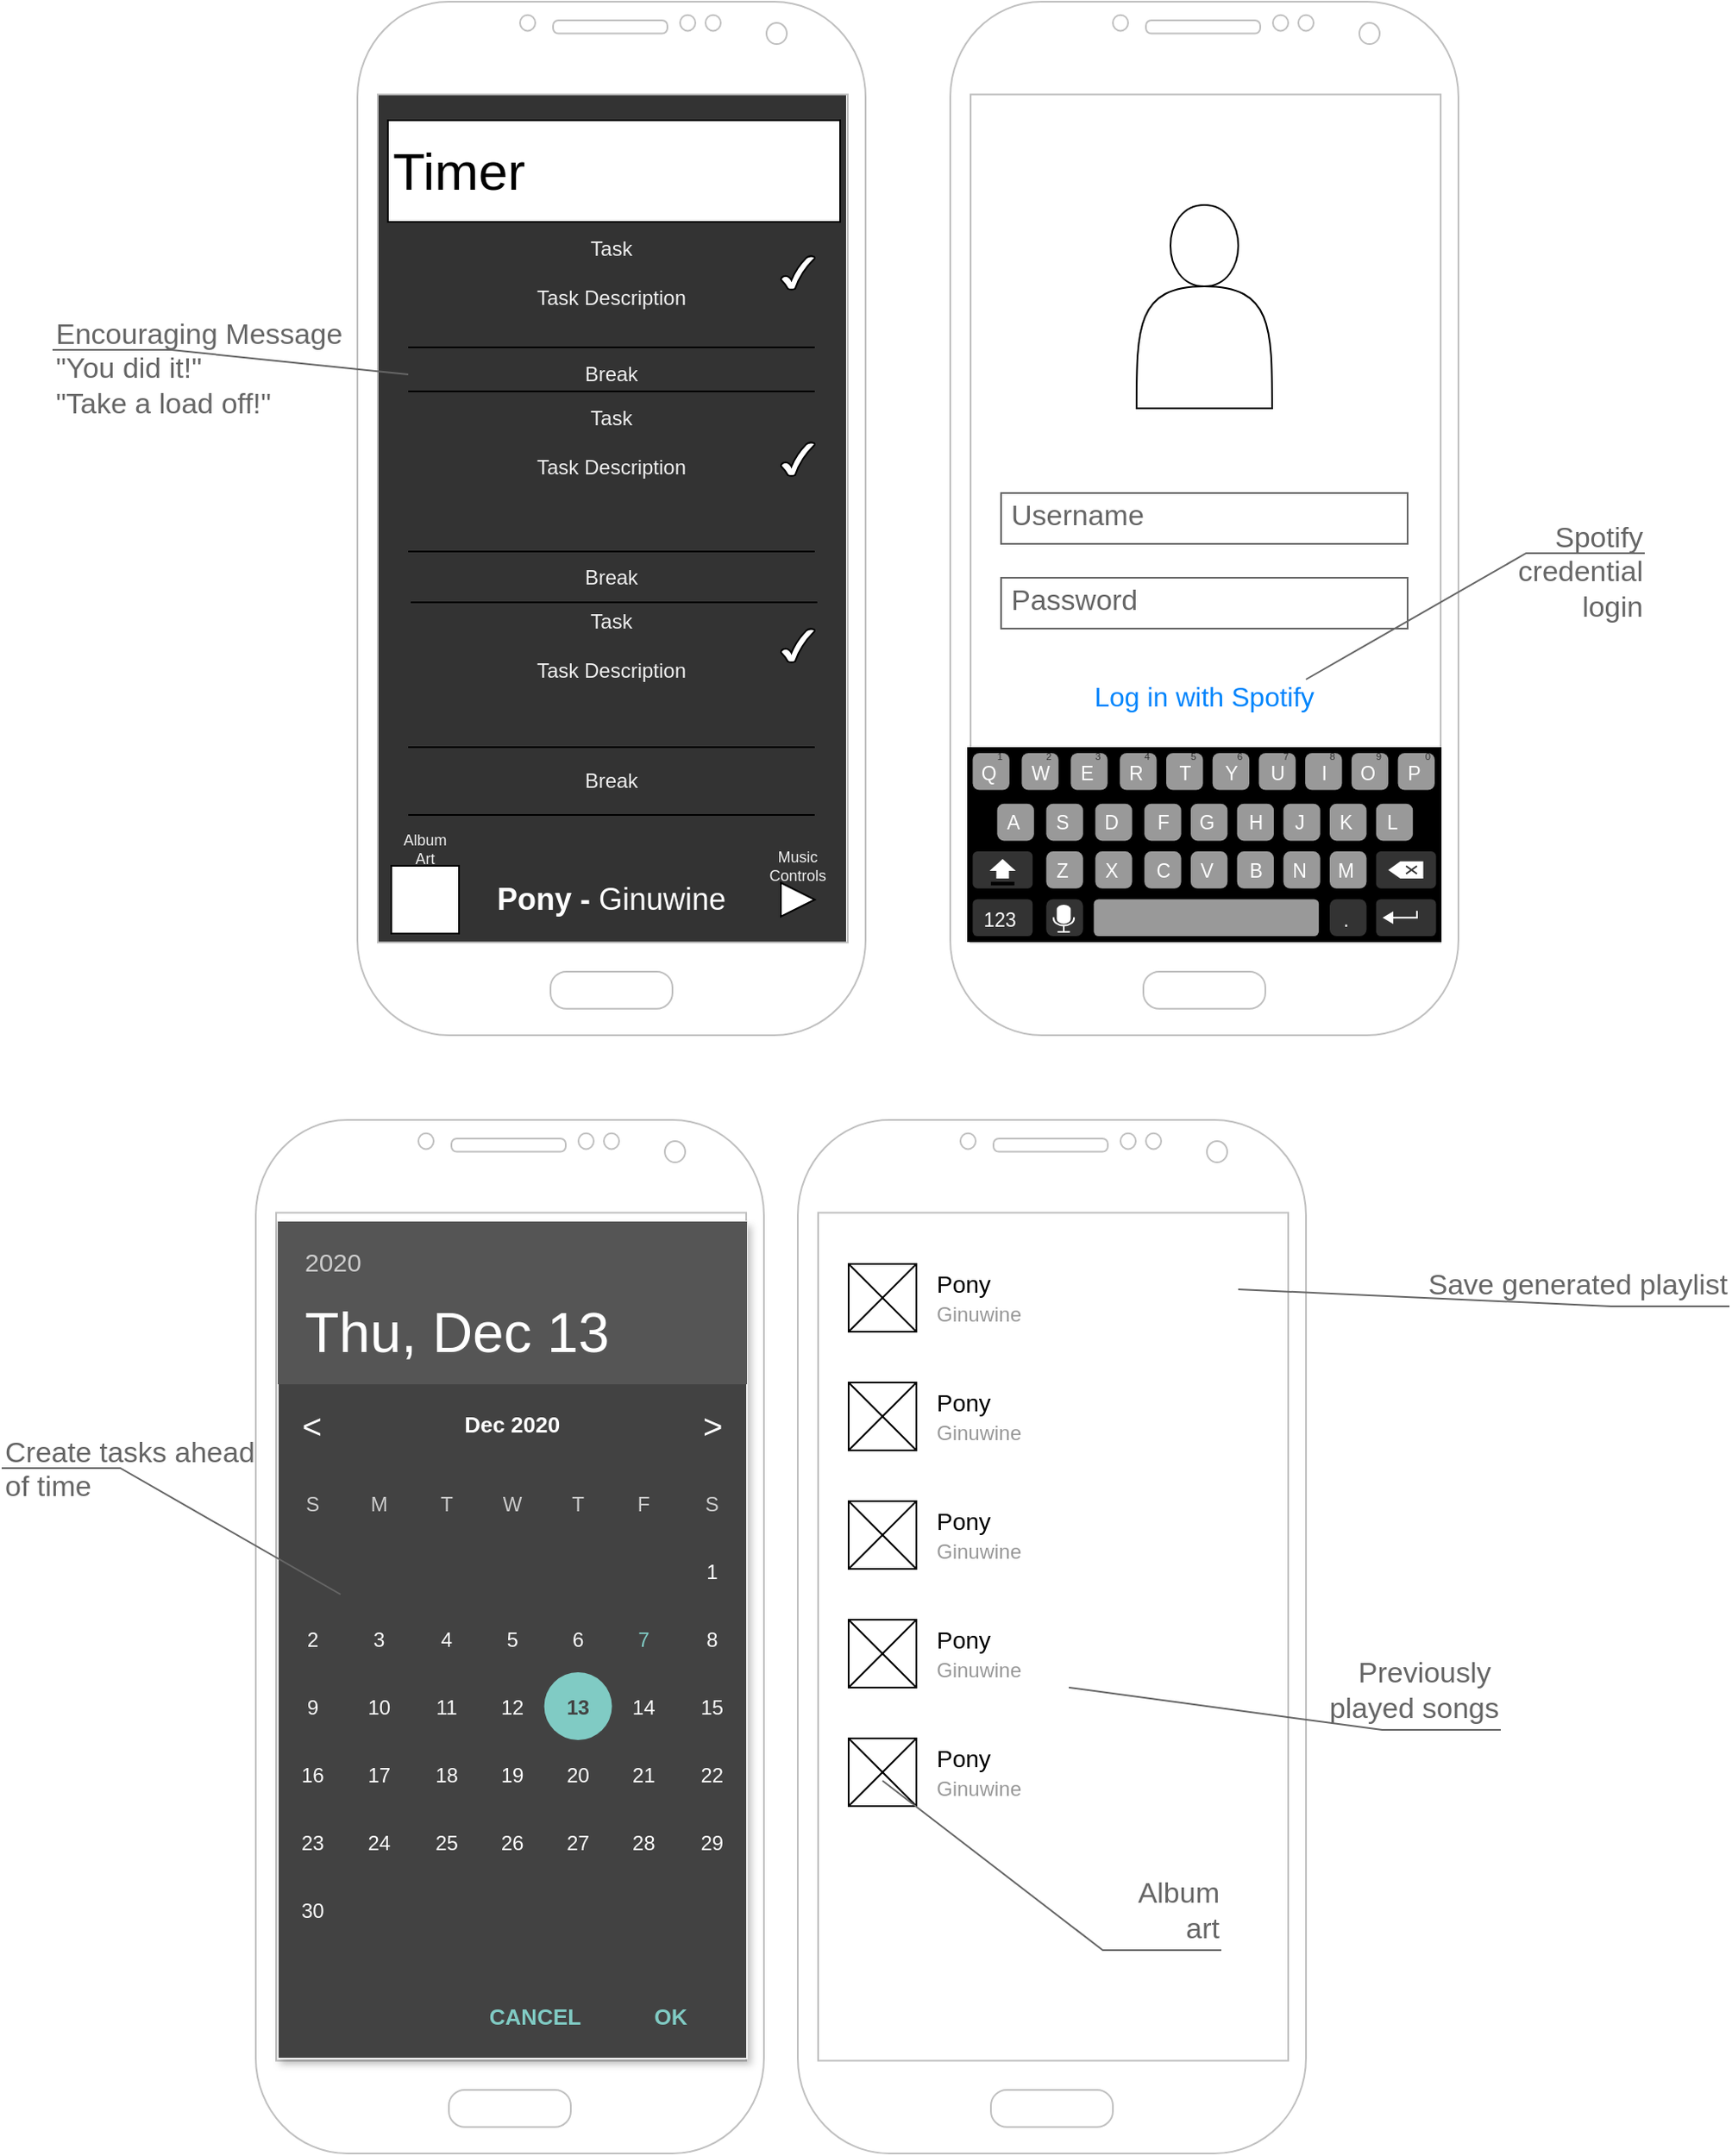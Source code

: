 <mxfile version="13.8.1" type="device"><diagram id="BVXeH98IyOI2PYYEwKBc" name="Page-1"><mxGraphModel dx="1888" dy="548" grid="1" gridSize="10" guides="1" tooltips="1" connect="1" arrows="1" fold="1" page="1" pageScale="1" pageWidth="850" pageHeight="1100" math="0" shadow="0"><root><mxCell id="0"/><mxCell id="1" parent="0"/><mxCell id="niA9NQlkqueoYjHmO91k-79" value="" style="shape=rect;fillColor=#333333;strokeColor=none;fontSize=9;" parent="1" vertex="1"><mxGeometry x="161.5" y="80" width="277" height="510" as="geometry"/></mxCell><mxCell id="niA9NQlkqueoYjHmO91k-1" value="" style="verticalLabelPosition=bottom;verticalAlign=top;html=1;shadow=0;dashed=0;strokeWidth=1;shape=mxgraph.android.phone2;strokeColor=#c0c0c0;" parent="1" vertex="1"><mxGeometry x="150" y="30" width="300" height="610" as="geometry"/></mxCell><mxCell id="niA9NQlkqueoYjHmO91k-4" value="Task&lt;br&gt;&lt;br&gt;Task Description" style="text;html=1;strokeColor=none;fillColor=none;align=center;verticalAlign=middle;whiteSpace=wrap;rounded=0;fontColor=#F0F0F0;" parent="1" vertex="1"><mxGeometry x="180" y="170" width="240" height="40" as="geometry"/></mxCell><mxCell id="niA9NQlkqueoYjHmO91k-5" value="Break" style="text;html=1;strokeColor=none;fillColor=none;align=center;verticalAlign=middle;whiteSpace=wrap;rounded=0;fontColor=#F0F0F0;" parent="1" vertex="1"><mxGeometry x="180" y="230" width="240" height="40" as="geometry"/></mxCell><mxCell id="niA9NQlkqueoYjHmO91k-6" value="Task&lt;br&gt;&lt;br&gt;Task Description" style="text;html=1;strokeColor=none;fillColor=none;align=center;verticalAlign=middle;whiteSpace=wrap;rounded=0;fontColor=#F0F0F0;" parent="1" vertex="1"><mxGeometry x="180" y="270" width="240" height="40" as="geometry"/></mxCell><mxCell id="niA9NQlkqueoYjHmO91k-7" value="Break" style="text;html=1;strokeColor=none;fillColor=none;align=center;verticalAlign=middle;whiteSpace=wrap;rounded=0;fontColor=#F0F0F0;" parent="1" vertex="1"><mxGeometry x="180" y="350" width="240" height="40" as="geometry"/></mxCell><mxCell id="niA9NQlkqueoYjHmO91k-8" value="Task&lt;br&gt;&lt;br&gt;Task Description" style="text;html=1;strokeColor=none;fillColor=none;align=center;verticalAlign=middle;whiteSpace=wrap;rounded=0;fontColor=#F0F0F0;" parent="1" vertex="1"><mxGeometry x="180" y="390" width="240" height="40" as="geometry"/></mxCell><mxCell id="niA9NQlkqueoYjHmO91k-9" value="Break" style="text;html=1;strokeColor=none;fillColor=none;align=center;verticalAlign=middle;whiteSpace=wrap;rounded=0;fontColor=#F0F0F0;" parent="1" vertex="1"><mxGeometry x="180" y="470" width="240" height="40" as="geometry"/></mxCell><mxCell id="niA9NQlkqueoYjHmO91k-13" value="&lt;font style=&quot;font-size: 18px&quot;&gt;&lt;b&gt;Pony - &lt;/b&gt;Ginuwine&lt;/font&gt;" style="text;html=1;strokeColor=none;fillColor=none;align=center;verticalAlign=middle;whiteSpace=wrap;rounded=0;fontColor=#FFFFFF;" parent="1" vertex="1"><mxGeometry x="160" y="540" width="280" height="40" as="geometry"/></mxCell><mxCell id="niA9NQlkqueoYjHmO91k-14" value="" style="whiteSpace=wrap;html=1;aspect=fixed;fontSize=30;fontColor=#F0F0F0;" parent="1" vertex="1"><mxGeometry x="170" y="540" width="40" height="40" as="geometry"/></mxCell><mxCell id="niA9NQlkqueoYjHmO91k-15" value="" style="triangle;whiteSpace=wrap;html=1;fontSize=30;fontColor=#F0F0F0;" parent="1" vertex="1"><mxGeometry x="400" y="550" width="20" height="20" as="geometry"/></mxCell><mxCell id="niA9NQlkqueoYjHmO91k-17" value="Album Art" style="text;html=1;strokeColor=none;fillColor=none;align=center;verticalAlign=middle;whiteSpace=wrap;rounded=0;fontSize=9;fontColor=#F0F0F0;" parent="1" vertex="1"><mxGeometry x="170" y="520" width="40" height="20" as="geometry"/></mxCell><mxCell id="niA9NQlkqueoYjHmO91k-18" value="Music Controls" style="text;html=1;strokeColor=none;fillColor=none;align=center;verticalAlign=middle;whiteSpace=wrap;rounded=0;fontSize=9;fontColor=#F0F0F0;" parent="1" vertex="1"><mxGeometry x="390" y="530" width="40" height="20" as="geometry"/></mxCell><mxCell id="niA9NQlkqueoYjHmO91k-20" value="" style="endArrow=none;html=1;fontSize=9;entryX=1;entryY=1;entryDx=0;entryDy=0;exitX=0;exitY=1;exitDx=0;exitDy=0;fontColor=#F0F0F0;" parent="1" edge="1"><mxGeometry width="50" height="50" relative="1" as="geometry"><mxPoint x="180" y="260" as="sourcePoint"/><mxPoint x="420" y="260" as="targetPoint"/></mxGeometry></mxCell><mxCell id="niA9NQlkqueoYjHmO91k-21" value="" style="endArrow=none;html=1;fontSize=9;entryX=1;entryY=1;entryDx=0;entryDy=0;exitX=0;exitY=1;exitDx=0;exitDy=0;fontColor=#F0F0F0;" parent="1" edge="1"><mxGeometry width="50" height="50" relative="1" as="geometry"><mxPoint x="180" y="510" as="sourcePoint"/><mxPoint x="420" y="510" as="targetPoint"/></mxGeometry></mxCell><mxCell id="niA9NQlkqueoYjHmO91k-22" value="" style="verticalLabelPosition=bottom;verticalAlign=top;html=1;shadow=0;dashed=0;strokeWidth=1;shape=mxgraph.android.phone2;strokeColor=#c0c0c0;fontSize=9;" parent="1" vertex="1"><mxGeometry x="500" y="30" width="300" height="610" as="geometry"/></mxCell><mxCell id="niA9NQlkqueoYjHmO91k-23" value="" style="verticalLabelPosition=bottom;verticalAlign=top;html=1;shadow=0;dashed=0;strokeWidth=1;shape=mxgraph.android.phone2;strokeColor=#c0c0c0;fontSize=9;" parent="1" vertex="1"><mxGeometry x="90" y="690" width="300" height="610" as="geometry"/></mxCell><mxCell id="niA9NQlkqueoYjHmO91k-24" value="" style="verticalLabelPosition=bottom;verticalAlign=top;html=1;shadow=0;dashed=0;strokeWidth=1;shape=mxgraph.android.phone2;strokeColor=#c0c0c0;fontSize=9;" parent="1" vertex="1"><mxGeometry x="410" y="690" width="300" height="610" as="geometry"/></mxCell><mxCell id="niA9NQlkqueoYjHmO91k-25" value="" style="shape=actor;whiteSpace=wrap;html=1;fontSize=9;" parent="1" vertex="1"><mxGeometry x="610" y="150" width="80" height="120" as="geometry"/></mxCell><mxCell id="niA9NQlkqueoYjHmO91k-27" value="" style="endArrow=none;html=1;fontSize=9;entryX=1;entryY=1;entryDx=0;entryDy=0;exitX=0;exitY=1;exitDx=0;exitDy=0;fontColor=#F0F0F0;" parent="1" edge="1"><mxGeometry width="50" height="50" relative="1" as="geometry"><mxPoint x="180" y="470" as="sourcePoint"/><mxPoint x="420" y="470" as="targetPoint"/></mxGeometry></mxCell><mxCell id="niA9NQlkqueoYjHmO91k-28" value="" style="endArrow=none;html=1;fontSize=9;entryX=1;entryY=1;entryDx=0;entryDy=0;exitX=0;exitY=1;exitDx=0;exitDy=0;fontColor=#F0F0F0;" parent="1" edge="1"><mxGeometry width="50" height="50" relative="1" as="geometry"><mxPoint x="180" y="234" as="sourcePoint"/><mxPoint x="420" y="234" as="targetPoint"/></mxGeometry></mxCell><mxCell id="niA9NQlkqueoYjHmO91k-29" value="" style="endArrow=none;html=1;fontSize=9;entryX=1;entryY=1;entryDx=0;entryDy=0;exitX=0;exitY=1;exitDx=0;exitDy=0;fontColor=#F0F0F0;" parent="1" edge="1"><mxGeometry width="50" height="50" relative="1" as="geometry"><mxPoint x="180" y="354.5" as="sourcePoint"/><mxPoint x="420" y="354.5" as="targetPoint"/></mxGeometry></mxCell><mxCell id="niA9NQlkqueoYjHmO91k-30" value="Username" style="strokeWidth=1;shadow=0;dashed=0;align=center;html=1;shape=mxgraph.mockup.text.textBox;fontColor=#666666;align=left;fontSize=17;spacingLeft=4;spacingTop=-3;strokeColor=#666666;mainText=" parent="1" vertex="1"><mxGeometry x="530" y="320" width="240" height="30" as="geometry"/></mxCell><mxCell id="niA9NQlkqueoYjHmO91k-31" value="Password" style="strokeWidth=1;shadow=0;dashed=0;align=center;html=1;shape=mxgraph.mockup.text.textBox;fontColor=#666666;align=left;fontSize=17;spacingLeft=4;spacingTop=-3;strokeColor=#666666;mainText=" parent="1" vertex="1"><mxGeometry x="530" y="370" width="240" height="30" as="geometry"/></mxCell><mxCell id="niA9NQlkqueoYjHmO91k-32" value="" style="verticalLabelPosition=bottom;verticalAlign=top;html=1;shadow=0;dashed=0;strokeWidth=1;shape=mxgraph.android.keyboard;fontSize=9;" parent="1" vertex="1"><mxGeometry x="510" y="470" width="280" height="115" as="geometry"/></mxCell><mxCell id="niA9NQlkqueoYjHmO91k-33" value="Log in with Spotify" style="html=1;shadow=0;dashed=0;shape=mxgraph.bootstrap.rrect;rSize=5;strokeColor=none;strokeWidth=1;fillColor=none;fontColor=#0085FC;whiteSpace=wrap;align=center;verticalAlign=middle;spacingLeft=0;fontStyle=0;fontSize=16;spacing=5;" parent="1" vertex="1"><mxGeometry x="575" y="420" width="150" height="40" as="geometry"/></mxCell><mxCell id="niA9NQlkqueoYjHmO91k-34" value="" style="shape=rect;fillColor=#424242;strokeColor=#eeeeee;shadow=1;fontSize=9;" parent="1" vertex="1"><mxGeometry x="103" y="750" width="277" height="494" as="geometry"/></mxCell><mxCell id="niA9NQlkqueoYjHmO91k-35" value="Thu, Dec 13" style="shape=rect;fillColor=#555555;fontColor=#ffffff;strokeColor=none;align=left;spacing=16;fontSize=33;verticalAlign=bottom;resizeWidth=1;" parent="niA9NQlkqueoYjHmO91k-34" vertex="1"><mxGeometry width="277" height="96" relative="1" as="geometry"/></mxCell><mxCell id="niA9NQlkqueoYjHmO91k-36" value="2020" style="text;verticalAlign=middle;fontColor=#FFFFFF;spacingTop=6;spacing=16;fontSize=15;textOpacity=70;resizeWidth=1;" parent="niA9NQlkqueoYjHmO91k-35" vertex="1"><mxGeometry width="277" height="40" relative="1" as="geometry"/></mxCell><mxCell id="niA9NQlkqueoYjHmO91k-37" value="&lt;" style="text;verticalAlign=middle;fontColor=#ffffff;spacingTop=6;spacing=16;fontSize=20;align=center;resizeWidth=1;" parent="niA9NQlkqueoYjHmO91k-34" vertex="1"><mxGeometry width="40.537" height="40" relative="1" as="geometry"><mxPoint y="96" as="offset"/></mxGeometry></mxCell><mxCell id="niA9NQlkqueoYjHmO91k-38" value="Dec 2020" style="text;verticalAlign=middle;fontColor=#ffffff;spacingTop=6;spacing=16;fontSize=13;align=center;fontStyle=1;resizeWidth=1;" parent="niA9NQlkqueoYjHmO91k-34" vertex="1"><mxGeometry x="0.146" width="195.927" height="40" relative="1" as="geometry"><mxPoint y="96" as="offset"/></mxGeometry></mxCell><mxCell id="niA9NQlkqueoYjHmO91k-39" value="&gt;" style="text;verticalAlign=middle;fontColor=#ffffff;spacingTop=6;spacing=16;fontSize=20;align=center;resizeWidth=1;" parent="niA9NQlkqueoYjHmO91k-34" vertex="1"><mxGeometry x="0.854" width="40.537" height="40" relative="1" as="geometry"><mxPoint y="96" as="offset"/></mxGeometry></mxCell><mxCell id="niA9NQlkqueoYjHmO91k-40" value="S" style="text;verticalAlign=middle;align=center;fontColor=#cccccc;resizeWidth=1;" parent="niA9NQlkqueoYjHmO91k-34" vertex="1"><mxGeometry width="41.381" height="40" relative="1" as="geometry"><mxPoint y="146" as="offset"/></mxGeometry></mxCell><mxCell id="niA9NQlkqueoYjHmO91k-41" value="M" style="text;verticalAlign=middle;align=center;fontColor=#cccccc;resizeWidth=1;" parent="niA9NQlkqueoYjHmO91k-34" vertex="1"><mxGeometry x="0.146" width="38.848" height="40" relative="1" as="geometry"><mxPoint y="146" as="offset"/></mxGeometry></mxCell><mxCell id="niA9NQlkqueoYjHmO91k-42" value="T" style="text;verticalAlign=middle;align=center;fontColor=#cccccc;resizeWidth=1;" parent="niA9NQlkqueoYjHmO91k-34" vertex="1"><mxGeometry x="0.29" width="38.848" height="40" relative="1" as="geometry"><mxPoint y="146" as="offset"/></mxGeometry></mxCell><mxCell id="niA9NQlkqueoYjHmO91k-43" value="W" style="text;verticalAlign=middle;align=center;fontColor=#cccccc;resizeWidth=1;" parent="niA9NQlkqueoYjHmO91k-34" vertex="1"><mxGeometry x="0.43" width="38.848" height="40" relative="1" as="geometry"><mxPoint y="146" as="offset"/></mxGeometry></mxCell><mxCell id="niA9NQlkqueoYjHmO91k-44" value="T" style="text;verticalAlign=middle;align=center;fontColor=#cccccc;resizeWidth=1;" parent="niA9NQlkqueoYjHmO91k-34" vertex="1"><mxGeometry x="0.57" width="38.848" height="40" relative="1" as="geometry"><mxPoint y="146" as="offset"/></mxGeometry></mxCell><mxCell id="niA9NQlkqueoYjHmO91k-45" value="F" style="text;verticalAlign=middle;align=center;fontColor=#cccccc;resizeWidth=1;" parent="niA9NQlkqueoYjHmO91k-34" vertex="1"><mxGeometry x="0.71" width="38.848" height="40" relative="1" as="geometry"><mxPoint y="146" as="offset"/></mxGeometry></mxCell><mxCell id="niA9NQlkqueoYjHmO91k-46" value="S" style="text;verticalAlign=middle;align=center;fontColor=#cccccc;resizeWidth=1;" parent="niA9NQlkqueoYjHmO91k-34" vertex="1"><mxGeometry x="0.851" width="41.381" height="40" relative="1" as="geometry"><mxPoint y="146" as="offset"/></mxGeometry></mxCell><mxCell id="niA9NQlkqueoYjHmO91k-47" value="1" style="text;verticalAlign=middle;align=center;fontColor=#ffffff;resizeWidth=1;" parent="niA9NQlkqueoYjHmO91k-34" vertex="1"><mxGeometry x="0.851" width="41.381" height="40" relative="1" as="geometry"><mxPoint y="186" as="offset"/></mxGeometry></mxCell><mxCell id="niA9NQlkqueoYjHmO91k-48" value="2" style="text;verticalAlign=middle;align=center;fontColor=#ffffff;resizeWidth=1;" parent="niA9NQlkqueoYjHmO91k-34" vertex="1"><mxGeometry width="41.381" height="40" relative="1" as="geometry"><mxPoint y="226" as="offset"/></mxGeometry></mxCell><mxCell id="niA9NQlkqueoYjHmO91k-49" value="3" style="text;verticalAlign=middle;align=center;fontColor=#ffffff;resizeWidth=1;" parent="niA9NQlkqueoYjHmO91k-34" vertex="1"><mxGeometry x="0.146" width="38.848" height="40" relative="1" as="geometry"><mxPoint y="226" as="offset"/></mxGeometry></mxCell><mxCell id="niA9NQlkqueoYjHmO91k-50" value="4" style="text;verticalAlign=middle;align=center;fontColor=#ffffff;resizeWidth=1;" parent="niA9NQlkqueoYjHmO91k-34" vertex="1"><mxGeometry x="0.29" width="38.848" height="40" relative="1" as="geometry"><mxPoint y="226" as="offset"/></mxGeometry></mxCell><mxCell id="niA9NQlkqueoYjHmO91k-51" value="5" style="text;verticalAlign=middle;align=center;fontColor=#ffffff;resizeWidth=1;" parent="niA9NQlkqueoYjHmO91k-34" vertex="1"><mxGeometry x="0.43" width="38.848" height="40" relative="1" as="geometry"><mxPoint y="226" as="offset"/></mxGeometry></mxCell><mxCell id="niA9NQlkqueoYjHmO91k-52" value="6" style="text;verticalAlign=middle;align=center;fontColor=#ffffff;resizeWidth=1;" parent="niA9NQlkqueoYjHmO91k-34" vertex="1"><mxGeometry x="0.57" width="38.848" height="40" relative="1" as="geometry"><mxPoint y="226" as="offset"/></mxGeometry></mxCell><mxCell id="niA9NQlkqueoYjHmO91k-53" value="7" style="text;verticalAlign=middle;align=center;fontColor=#80CBC4;resizeWidth=1;" parent="niA9NQlkqueoYjHmO91k-34" vertex="1"><mxGeometry x="0.71" width="38.848" height="40" relative="1" as="geometry"><mxPoint y="226" as="offset"/></mxGeometry></mxCell><mxCell id="niA9NQlkqueoYjHmO91k-54" value="8" style="text;verticalAlign=middle;align=center;fontColor=#ffffff;resizeWidth=1;" parent="niA9NQlkqueoYjHmO91k-34" vertex="1"><mxGeometry x="0.851" width="41.381" height="40" relative="1" as="geometry"><mxPoint y="226" as="offset"/></mxGeometry></mxCell><mxCell id="niA9NQlkqueoYjHmO91k-55" value="9" style="text;verticalAlign=middle;align=center;fontColor=#ffffff;resizeWidth=1;" parent="niA9NQlkqueoYjHmO91k-34" vertex="1"><mxGeometry width="41.381" height="40" relative="1" as="geometry"><mxPoint y="266" as="offset"/></mxGeometry></mxCell><mxCell id="niA9NQlkqueoYjHmO91k-56" value="10" style="text;verticalAlign=middle;align=center;fontColor=#ffffff;resizeWidth=1;" parent="niA9NQlkqueoYjHmO91k-34" vertex="1"><mxGeometry x="0.146" width="38.848" height="40" relative="1" as="geometry"><mxPoint y="266" as="offset"/></mxGeometry></mxCell><mxCell id="niA9NQlkqueoYjHmO91k-57" value="11" style="text;verticalAlign=middle;align=center;fontColor=#ffffff;resizeWidth=1;" parent="niA9NQlkqueoYjHmO91k-34" vertex="1"><mxGeometry x="0.29" width="38.848" height="40" relative="1" as="geometry"><mxPoint y="266" as="offset"/></mxGeometry></mxCell><mxCell id="niA9NQlkqueoYjHmO91k-58" value="12" style="text;verticalAlign=middle;align=center;fontColor=#ffffff;resizeWidth=1;" parent="niA9NQlkqueoYjHmO91k-34" vertex="1"><mxGeometry x="0.43" width="38.848" height="40" relative="1" as="geometry"><mxPoint y="266" as="offset"/></mxGeometry></mxCell><mxCell id="niA9NQlkqueoYjHmO91k-59" value="13" style="shape=ellipse;fillColor=#80CBC4;strokeColor=none;verticalAlign=middle;align=center;fontColor=#424242;fontStyle=1;" parent="niA9NQlkqueoYjHmO91k-34" vertex="1"><mxGeometry x="0.64" width="40" height="40" relative="1" as="geometry"><mxPoint x="-20" y="266" as="offset"/></mxGeometry></mxCell><mxCell id="niA9NQlkqueoYjHmO91k-60" value="14" style="text;verticalAlign=middle;align=center;fontColor=#ffffff;resizeWidth=1;" parent="niA9NQlkqueoYjHmO91k-34" vertex="1"><mxGeometry x="0.71" width="38.848" height="40" relative="1" as="geometry"><mxPoint y="266" as="offset"/></mxGeometry></mxCell><mxCell id="niA9NQlkqueoYjHmO91k-61" value="15" style="text;verticalAlign=middle;align=center;fontColor=#ffffff;resizeWidth=1;" parent="niA9NQlkqueoYjHmO91k-34" vertex="1"><mxGeometry x="0.851" width="41.381" height="40" relative="1" as="geometry"><mxPoint y="266" as="offset"/></mxGeometry></mxCell><mxCell id="niA9NQlkqueoYjHmO91k-62" value="16" style="text;verticalAlign=middle;align=center;fontColor=#ffffff;resizeWidth=1;" parent="niA9NQlkqueoYjHmO91k-34" vertex="1"><mxGeometry width="41.381" height="40" relative="1" as="geometry"><mxPoint y="306" as="offset"/></mxGeometry></mxCell><mxCell id="niA9NQlkqueoYjHmO91k-63" value="17" style="text;verticalAlign=middle;align=center;fontColor=#ffffff;resizeWidth=1;" parent="niA9NQlkqueoYjHmO91k-34" vertex="1"><mxGeometry x="0.146" width="38.848" height="40" relative="1" as="geometry"><mxPoint y="306" as="offset"/></mxGeometry></mxCell><mxCell id="niA9NQlkqueoYjHmO91k-64" value="18" style="text;verticalAlign=middle;align=center;fontColor=#ffffff;resizeWidth=1;" parent="niA9NQlkqueoYjHmO91k-34" vertex="1"><mxGeometry x="0.29" width="38.848" height="40" relative="1" as="geometry"><mxPoint y="306" as="offset"/></mxGeometry></mxCell><mxCell id="niA9NQlkqueoYjHmO91k-65" value="19" style="text;verticalAlign=middle;align=center;fontColor=#ffffff;resizeWidth=1;" parent="niA9NQlkqueoYjHmO91k-34" vertex="1"><mxGeometry x="0.43" width="38.848" height="40" relative="1" as="geometry"><mxPoint y="306" as="offset"/></mxGeometry></mxCell><mxCell id="niA9NQlkqueoYjHmO91k-66" value="20" style="text;verticalAlign=middle;align=center;fontColor=#ffffff;resizeWidth=1;" parent="niA9NQlkqueoYjHmO91k-34" vertex="1"><mxGeometry x="0.57" width="38.848" height="40" relative="1" as="geometry"><mxPoint y="306" as="offset"/></mxGeometry></mxCell><mxCell id="niA9NQlkqueoYjHmO91k-67" value="21" style="text;verticalAlign=middle;align=center;fontColor=#ffffff;resizeWidth=1;" parent="niA9NQlkqueoYjHmO91k-34" vertex="1"><mxGeometry x="0.71" width="38.848" height="40" relative="1" as="geometry"><mxPoint y="306" as="offset"/></mxGeometry></mxCell><mxCell id="niA9NQlkqueoYjHmO91k-68" value="22" style="text;verticalAlign=middle;align=center;fontColor=#ffffff;resizeWidth=1;" parent="niA9NQlkqueoYjHmO91k-34" vertex="1"><mxGeometry x="0.851" width="41.381" height="40" relative="1" as="geometry"><mxPoint y="306" as="offset"/></mxGeometry></mxCell><mxCell id="niA9NQlkqueoYjHmO91k-69" value="23" style="text;verticalAlign=middle;align=center;fontColor=#ffffff;resizeWidth=1;" parent="niA9NQlkqueoYjHmO91k-34" vertex="1"><mxGeometry width="41.381" height="40" relative="1" as="geometry"><mxPoint y="346" as="offset"/></mxGeometry></mxCell><mxCell id="niA9NQlkqueoYjHmO91k-70" value="24" style="text;verticalAlign=middle;align=center;fontColor=#ffffff;resizeWidth=1;" parent="niA9NQlkqueoYjHmO91k-34" vertex="1"><mxGeometry x="0.146" width="38.848" height="40" relative="1" as="geometry"><mxPoint y="346" as="offset"/></mxGeometry></mxCell><mxCell id="niA9NQlkqueoYjHmO91k-71" value="25" style="text;verticalAlign=middle;align=center;fontColor=#ffffff;resizeWidth=1;" parent="niA9NQlkqueoYjHmO91k-34" vertex="1"><mxGeometry x="0.29" width="38.848" height="40" relative="1" as="geometry"><mxPoint y="346" as="offset"/></mxGeometry></mxCell><mxCell id="niA9NQlkqueoYjHmO91k-72" value="26" style="text;verticalAlign=middle;align=center;fontColor=#ffffff;resizeWidth=1;" parent="niA9NQlkqueoYjHmO91k-34" vertex="1"><mxGeometry x="0.43" width="38.848" height="40" relative="1" as="geometry"><mxPoint y="346" as="offset"/></mxGeometry></mxCell><mxCell id="niA9NQlkqueoYjHmO91k-73" value="27" style="text;verticalAlign=middle;align=center;fontColor=#ffffff;resizeWidth=1;" parent="niA9NQlkqueoYjHmO91k-34" vertex="1"><mxGeometry x="0.57" width="38.848" height="40" relative="1" as="geometry"><mxPoint y="346" as="offset"/></mxGeometry></mxCell><mxCell id="niA9NQlkqueoYjHmO91k-74" value="28" style="text;verticalAlign=middle;align=center;fontColor=#ffffff;resizeWidth=1;" parent="niA9NQlkqueoYjHmO91k-34" vertex="1"><mxGeometry x="0.71" width="38.848" height="40" relative="1" as="geometry"><mxPoint y="346" as="offset"/></mxGeometry></mxCell><mxCell id="niA9NQlkqueoYjHmO91k-75" value="29" style="text;verticalAlign=middle;align=center;fontColor=#ffffff;resizeWidth=1;" parent="niA9NQlkqueoYjHmO91k-34" vertex="1"><mxGeometry x="0.851" width="41.381" height="40" relative="1" as="geometry"><mxPoint y="346" as="offset"/></mxGeometry></mxCell><mxCell id="niA9NQlkqueoYjHmO91k-76" value="30" style="text;verticalAlign=middle;align=center;fontColor=#ffffff;resizeWidth=1;" parent="niA9NQlkqueoYjHmO91k-34" vertex="1"><mxGeometry width="41.381" height="40" relative="1" as="geometry"><mxPoint y="386" as="offset"/></mxGeometry></mxCell><mxCell id="niA9NQlkqueoYjHmO91k-77" value="CANCEL" style="text;fontSize=13;fontColor=#80CBC4;spacingTop=0;whiteSpace=wrap;spacing=0;verticalAlign=middle;align=center;fontStyle=1;" parent="niA9NQlkqueoYjHmO91k-34" vertex="1"><mxGeometry x="1" y="1" width="70" height="50" relative="1" as="geometry"><mxPoint x="-160" y="-50" as="offset"/></mxGeometry></mxCell><mxCell id="niA9NQlkqueoYjHmO91k-78" value="OK" style="text;fontSize=13;fontColor=#80CBC4;spacingTop=0;whiteSpace=wrap;spacing=0;verticalAlign=middle;align=center;fontStyle=1;" parent="niA9NQlkqueoYjHmO91k-34" vertex="1"><mxGeometry x="1" y="1" width="90" height="50" relative="1" as="geometry"><mxPoint x="-90" y="-50" as="offset"/></mxGeometry></mxCell><mxCell id="niA9NQlkqueoYjHmO91k-82" value="" style="endArrow=none;html=1;fontSize=9;entryX=1;entryY=1;entryDx=0;entryDy=0;exitX=0;exitY=1;exitDx=0;exitDy=0;fontColor=#F0F0F0;" parent="1" edge="1"><mxGeometry width="50" height="50" relative="1" as="geometry"><mxPoint x="181.5" y="384.5" as="sourcePoint"/><mxPoint x="421.5" y="384.5" as="targetPoint"/></mxGeometry></mxCell><mxCell id="niA9NQlkqueoYjHmO91k-84" value="" style="rounded=0;whiteSpace=wrap;html=1;fontSize=31;fontColor=#FFFFFF;" parent="1" vertex="1"><mxGeometry x="168" y="100" width="267" height="60" as="geometry"/></mxCell><mxCell id="niA9NQlkqueoYjHmO91k-83" value="Timer" style="text;html=1;strokeColor=none;fillColor=none;align=center;verticalAlign=middle;whiteSpace=wrap;rounded=0;fontSize=31;" parent="1" vertex="1"><mxGeometry x="190" y="120" width="40" height="20" as="geometry"/></mxCell><mxCell id="niA9NQlkqueoYjHmO91k-85" value="" style="dashed=0;align=center;fontSize=12;shape=rect;fillColor=#ffffff;strokeColor=none;shadow=0;recursiveResize=0;" parent="1" vertex="1"><mxGeometry x="425" y="750" width="265" height="490" as="geometry"/></mxCell><mxCell id="niA9NQlkqueoYjHmO91k-86" value="Pony&lt;div&gt;&lt;font style=&quot;font-size: 12px&quot; color=&quot;#999999&quot;&gt;Ginuwine&lt;/font&gt;&lt;/div&gt;" style="shape=mxgraph.gmdl.image;strokeColor=#000000;fillColor=#ffffff;align=left;labelPosition=right;verticalLabelPosition=middle;verticalAlign=middle;spacingLeft=10;fontSize=14;html=1;" parent="niA9NQlkqueoYjHmO91k-85" vertex="1"><mxGeometry x="15" y="25" width="40" height="40" as="geometry"/></mxCell><mxCell id="niA9NQlkqueoYjHmO91k-87" value="Pony&lt;div&gt;&lt;font style=&quot;font-size: 12px&quot; color=&quot;#999999&quot;&gt;Ginuwine&lt;/font&gt;&lt;/div&gt;" style="shape=mxgraph.gmdl.image;strokeColor=#000000;fillColor=#ffffff;align=left;labelPosition=right;verticalLabelPosition=middle;verticalAlign=middle;spacingLeft=10;fontSize=14;html=1;" parent="niA9NQlkqueoYjHmO91k-85" vertex="1"><mxGeometry x="15" y="95" width="40" height="40" as="geometry"/></mxCell><mxCell id="niA9NQlkqueoYjHmO91k-88" value="&lt;div&gt;Pony&lt;/div&gt;&lt;div&gt;&lt;span style=&quot;color: rgb(153 , 153 , 153) ; font-size: 12px&quot;&gt;Ginuwine&lt;/span&gt;&lt;br&gt;&lt;/div&gt;" style="shape=mxgraph.gmdl.image;strokeColor=#000000;fillColor=#ffffff;align=left;labelPosition=right;verticalLabelPosition=middle;verticalAlign=middle;spacingLeft=10;fontSize=14;html=1;" parent="niA9NQlkqueoYjHmO91k-85" vertex="1"><mxGeometry x="15" y="165" width="40" height="40" as="geometry"/></mxCell><mxCell id="niA9NQlkqueoYjHmO91k-89" value="&lt;div&gt;Pony&lt;/div&gt;&lt;div&gt;&lt;span style=&quot;color: rgb(153 , 153 , 153) ; font-size: 12px&quot;&gt;Ginuwine&lt;/span&gt;&lt;br&gt;&lt;/div&gt;" style="shape=mxgraph.gmdl.image;strokeColor=#000000;fillColor=#ffffff;align=left;labelPosition=right;verticalLabelPosition=middle;verticalAlign=middle;spacingLeft=10;fontSize=14;html=1;" parent="niA9NQlkqueoYjHmO91k-85" vertex="1"><mxGeometry x="15" y="235" width="40" height="40" as="geometry"/></mxCell><mxCell id="niA9NQlkqueoYjHmO91k-90" value="&lt;div&gt;Pony&lt;/div&gt;&lt;div&gt;&lt;span style=&quot;color: rgb(153 , 153 , 153) ; font-size: 12px&quot;&gt;Ginuwine&lt;/span&gt;&lt;br&gt;&lt;/div&gt;" style="shape=mxgraph.gmdl.image;strokeColor=#000000;fillColor=#ffffff;align=left;labelPosition=right;verticalLabelPosition=middle;verticalAlign=middle;spacingLeft=10;fontSize=14;html=1;" parent="niA9NQlkqueoYjHmO91k-85" vertex="1"><mxGeometry x="15" y="305" width="40" height="40" as="geometry"/></mxCell><mxCell id="7jyHgpXjRVYqHh2hYrAt-7" value="" style="shape=image;html=1;verticalAlign=top;verticalLabelPosition=bottom;labelBackgroundColor=#ffffff;imageAspect=0;aspect=fixed;image=https://cdn4.iconfinder.com/data/icons/basic-user-interface-elements/700/save-guardar-diskette-128.png" parent="niA9NQlkqueoYjHmO91k-85" vertex="1"><mxGeometry x="215" y="10" width="48" height="48" as="geometry"/></mxCell><mxCell id="7jyHgpXjRVYqHh2hYrAt-10" value="Previously&amp;nbsp;&lt;br&gt;played songs&lt;br&gt;" style="strokeWidth=1;shadow=0;dashed=0;align=center;html=1;shape=mxgraph.mockup.text.callout;linkText=;textSize=17;textColor=#666666;callDir=SE;callStyle=line;fontSize=17;fontColor=#666666;align=right;verticalAlign=bottom;strokeColor=#666666;" parent="niA9NQlkqueoYjHmO91k-85" vertex="1"><mxGeometry x="145" y="275" width="255" height="25" as="geometry"/></mxCell><mxCell id="7jyHgpXjRVYqHh2hYrAt-12" value="Album&lt;br&gt;art" style="strokeWidth=1;shadow=0;dashed=0;align=center;html=1;shape=mxgraph.mockup.text.callout;linkText=;textSize=17;textColor=#666666;callDir=SE;callStyle=line;fontSize=17;fontColor=#666666;align=right;verticalAlign=bottom;strokeColor=#666666;" parent="niA9NQlkqueoYjHmO91k-85" vertex="1"><mxGeometry x="35" y="330" width="200" height="100" as="geometry"/></mxCell><mxCell id="7jyHgpXjRVYqHh2hYrAt-1" value="" style="verticalLabelPosition=bottom;verticalAlign=top;html=1;shape=mxgraph.basic.tick" parent="1" vertex="1"><mxGeometry x="400" y="290" width="20" height="20" as="geometry"/></mxCell><mxCell id="7jyHgpXjRVYqHh2hYrAt-2" value="" style="verticalLabelPosition=bottom;verticalAlign=top;html=1;shape=mxgraph.basic.tick" parent="1" vertex="1"><mxGeometry x="400" y="180" width="20" height="20" as="geometry"/></mxCell><mxCell id="7jyHgpXjRVYqHh2hYrAt-4" value="" style="verticalLabelPosition=bottom;verticalAlign=top;html=1;shape=mxgraph.basic.tick" parent="1" vertex="1"><mxGeometry x="400" y="400" width="20" height="20" as="geometry"/></mxCell><mxCell id="7jyHgpXjRVYqHh2hYrAt-5" value="" style="shape=image;html=1;verticalAlign=top;verticalLabelPosition=bottom;labelBackgroundColor=#ffffff;imageAspect=0;aspect=fixed;image=https://cdn2.iconfinder.com/data/icons/freecns-cumulus/16/519691-199_CircledPlus-128.png" parent="1" vertex="1"><mxGeometry x="376" y="108" width="44" height="44" as="geometry"/></mxCell><mxCell id="7jyHgpXjRVYqHh2hYrAt-6" value="Encouraging Message&lt;br&gt;&quot;You did it!&quot;&lt;br&gt;&quot;Take a load off!&quot;" style="strokeWidth=1;shadow=0;dashed=0;align=center;html=1;shape=mxgraph.mockup.text.callout;linkText=;textSize=17;textColor=#666666;callDir=NW;callStyle=line;fontSize=17;fontColor=#666666;align=left;verticalAlign=top;strokeColor=#666666;" parent="1" vertex="1"><mxGeometry x="-30" y="210" width="210" height="40" as="geometry"/></mxCell><mxCell id="7jyHgpXjRVYqHh2hYrAt-8" value="Save generated playlist" style="strokeWidth=1;shadow=0;dashed=0;align=center;html=1;shape=mxgraph.mockup.text.callout;linkText=;textSize=17;textColor=#666666;callDir=SE;callStyle=line;fontSize=17;fontColor=#666666;align=right;verticalAlign=bottom;strokeColor=#666666;" parent="1" vertex="1"><mxGeometry x="670" y="790" width="290" height="10" as="geometry"/></mxCell><mxCell id="7jyHgpXjRVYqHh2hYrAt-9" value="Create tasks ahead&lt;br&gt;of time" style="strokeWidth=1;shadow=0;dashed=0;align=center;html=1;shape=mxgraph.mockup.text.callout;linkText=;textSize=17;textColor=#666666;callDir=NW;callStyle=line;fontSize=17;fontColor=#666666;align=left;verticalAlign=top;strokeColor=#666666;" parent="1" vertex="1"><mxGeometry x="-60" y="870" width="200" height="100" as="geometry"/></mxCell><mxCell id="7jyHgpXjRVYqHh2hYrAt-11" value="Spotify &lt;br&gt;credential&lt;br&gt;login" style="strokeWidth=1;shadow=0;dashed=0;align=center;html=1;shape=mxgraph.mockup.text.callout;linkText=;textSize=17;textColor=#666666;callDir=NE;callStyle=line;fontSize=17;fontColor=#666666;align=right;verticalAlign=top;strokeColor=#666666;" parent="1" vertex="1"><mxGeometry x="710" y="330" width="200" height="100" as="geometry"/></mxCell></root></mxGraphModel></diagram></mxfile>